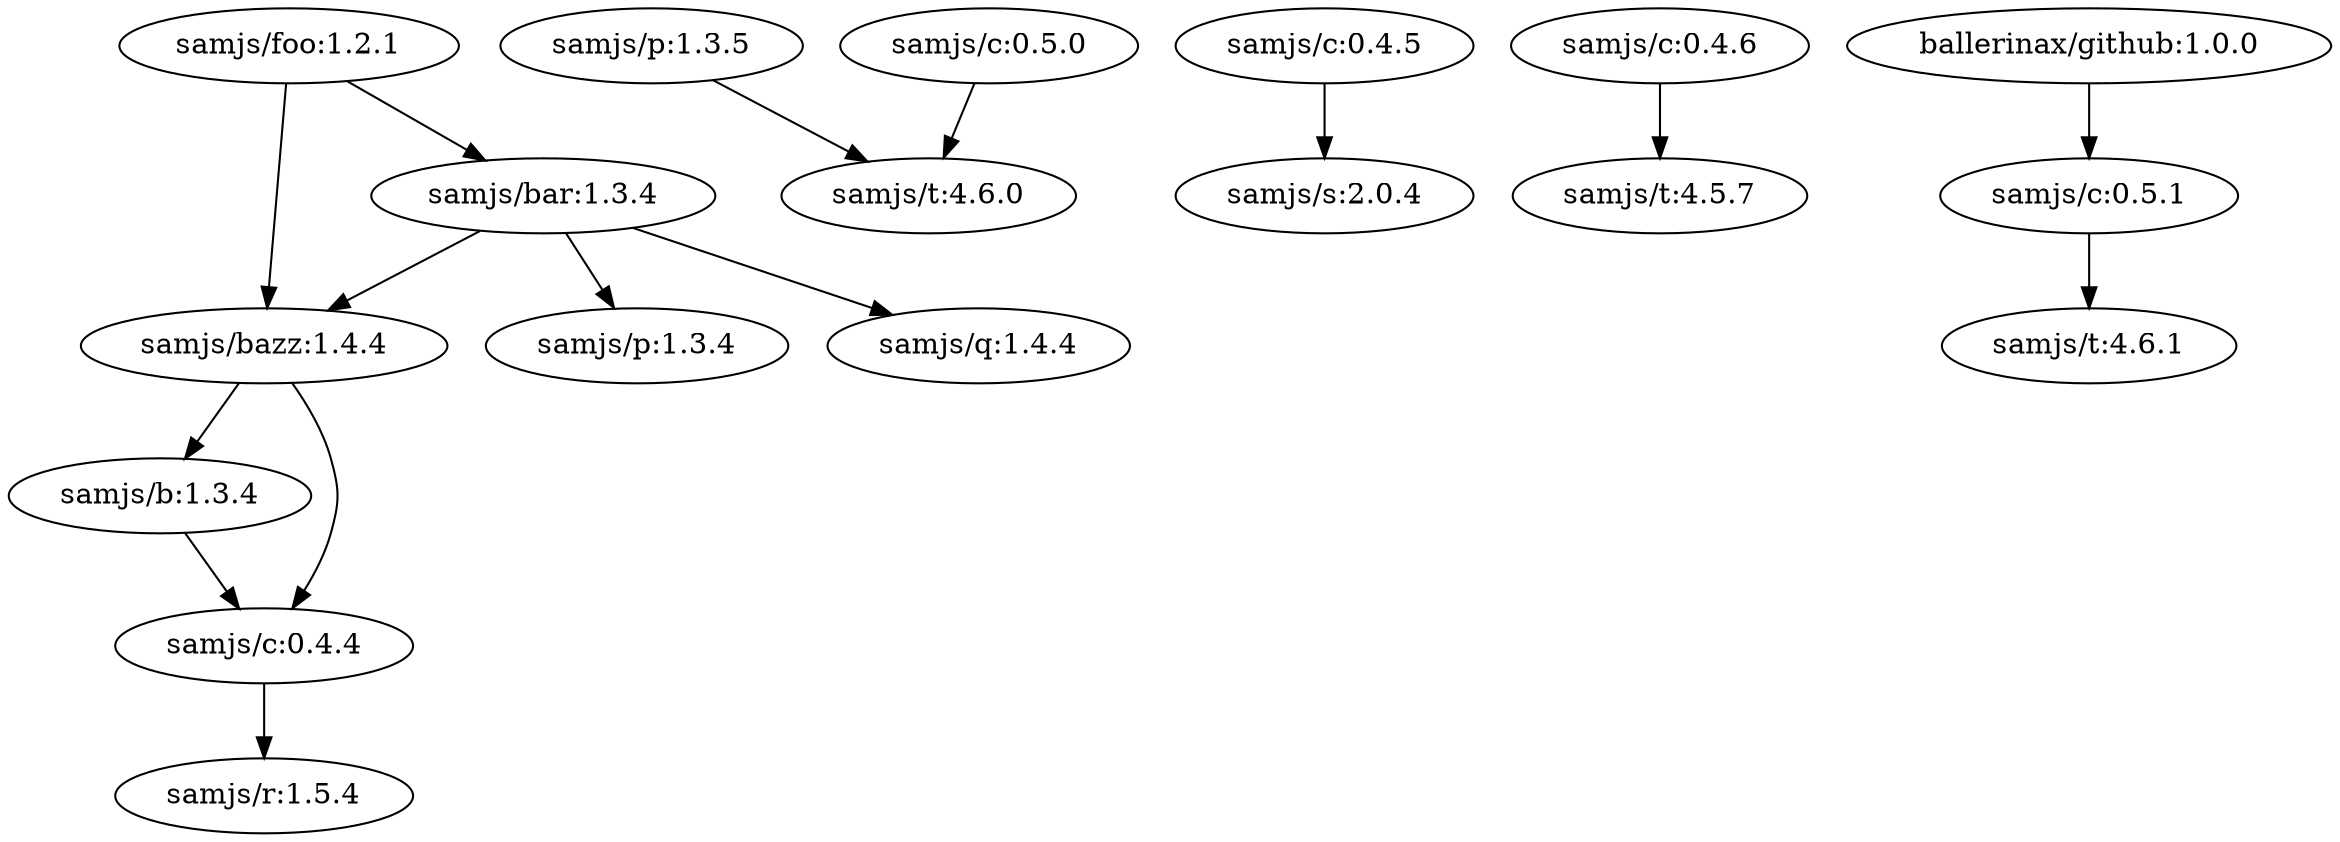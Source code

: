 digraph central {
    subgraph "samjs/foo:1.2.1" {
        "samjs/foo:1.2.1" -> "samjs/bar:1.3.4"
        "samjs/foo:1.2.1" -> "samjs/bazz:1.4.4"
    }

    subgraph "ballerina/io:1.0.2" {
    }

    subgraph "samjs/bazz:1.4.4" {
        "samjs/bazz:1.4.4" -> "samjs/b:1.3.4"
        "samjs/bazz:1.4.4" -> "samjs/c:0.4.4"
    }

    subgraph "samjs/bar:1.3.4" {
        "samjs/bar:1.3.4" -> "samjs/bazz:1.4.4"
        "samjs/bar:1.3.4" -> "samjs/p:1.3.4"
        "samjs/bar:1.3.4" -> "samjs/q:1.4.4"
    }

    subgraph "samjs/b:1.3.4" {
        "samjs/b:1.3.4" -> "samjs/c:0.4.4"
    }

    subgraph "samjs/p:1.3.4" {
    }

    subgraph "samjs/p:1.3.5" {
        "samjs/p:1.3.5" -> "samjs/t:4.6.0"
    }

    subgraph "samjs/p:1.4.0" {
    }

    subgraph "samjs/q:1.4.4" {
    }

    subgraph "samjs/r:1.5.4" {
    }

    subgraph "samjs/s:2.0.4" {
    }

    subgraph "samjs/t:4.5.7" {
    }

    subgraph "samjs/t:4.6.0" {
    }

    subgraph "samjs/t:4.6.1" {
    }

    subgraph "samjs/c:0.4.4" {
        "samjs/c:0.4.4" -> "samjs/r:1.5.4"
    }

    subgraph "samjs/c:0.4.5" {
        "samjs/c:0.4.5" -> "samjs/s:2.0.4"
    }

    subgraph "samjs/c:0.4.6" {
    "samjs/c:0.4.6" -> "samjs/t:4.5.7"
    }

    subgraph "samjs/c:0.5.0" {
    "samjs/c:0.5.0" -> "samjs/t:4.6.0"
    }

    subgraph "samjs/c:0.5.1" {
    "samjs/c:0.5.1" -> "samjs/t:4.6.1"
    }

    subgraph "ballerinax/github:1.0.0" {
        "ballerinax/github:1.0.0" -> "samjs/c:0.5.1"
    }
}

